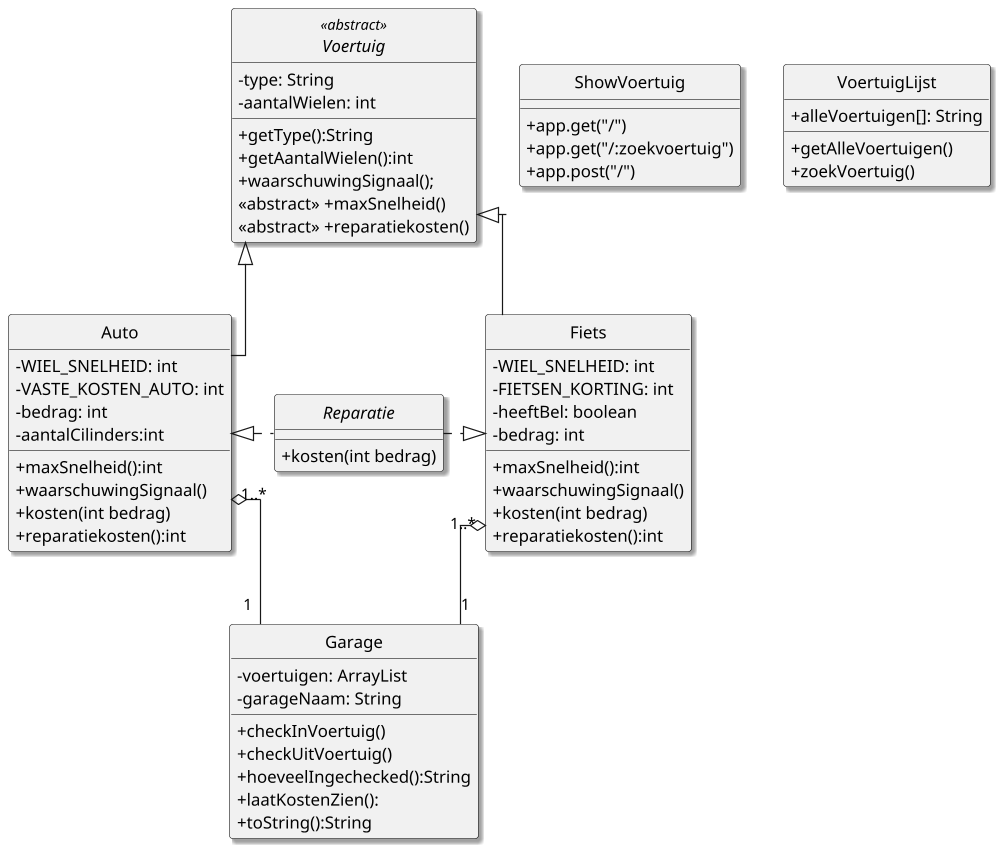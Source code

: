 @startuml
scale 1.2
hide circle
skinparam {
classAttributeIconSize 0
monochrome false
shadowing true
linetype ortho
}

Fiets <|.l. Reparatie
Auto <|.r. Reparatie
Voertuig <|-d- Auto
Voertuig <|-d- Fiets
Fiets "1..*" o-- "1" Garage
Auto "1..*" o-- "1" Garage

abstract class Voertuig <<abstract>> {
 -type: String
 -aantalWielen: int

 +getType():String
 +getAantalWielen():int
 + waarschuwingSignaal();
 <<abstract>> +maxSnelheid()
 <<abstract>> +reparatiekosten()
}

class Fiets {
 -WIEL_SNELHEID: int
 -FIETSEN_KORTING: int
 -heeftBel: boolean
 -bedrag: int

 +maxSnelheid():int
 +waarschuwingSignaal()
 +kosten(int bedrag)
 +reparatiekosten():int
}

class Auto{
 -WIEL_SNELHEID: int
 -VASTE_KOSTEN_AUTO: int
 -bedrag: int
 -aantalCilinders:int

 +maxSnelheid():int
 +waarschuwingSignaal()
 +kosten(int bedrag)
 +reparatiekosten():int
}

class Garage{
 -voertuigen: ArrayList
 -garageNaam: String

 +checkInVoertuig()
 +checkUitVoertuig()
 +hoeveelIngechecked():String
 +laatKostenZien():
 +toString():String
}

interface Reparatie{
 +kosten(int bedrag)
}

class ShowVoertuig{
 +app.get("/")
 +app.get("/:zoekvoertuig")
 +app.post("/")
 }

 class VoertuigLijst{
 + alleVoertuigen[]: String

 + getAlleVoertuigen()
 + zoekVoertuig()
 }
@enduml